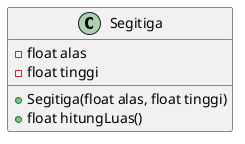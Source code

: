 @startuml HitungLuasSegitiga
class Segitiga {
    - float alas
    - float tinggi
    + Segitiga(float alas, float tinggi)
    + float hitungLuas()
}
@enduml